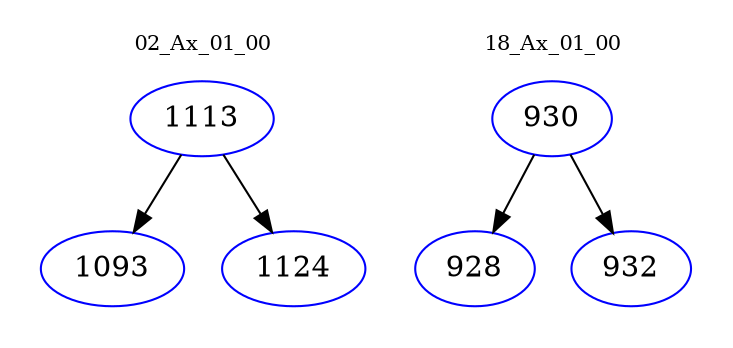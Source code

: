 digraph{
subgraph cluster_0 {
color = white
label = "02_Ax_01_00";
fontsize=10;
T0_1113 [label="1113", color="blue"]
T0_1113 -> T0_1093 [color="black"]
T0_1093 [label="1093", color="blue"]
T0_1113 -> T0_1124 [color="black"]
T0_1124 [label="1124", color="blue"]
}
subgraph cluster_1 {
color = white
label = "18_Ax_01_00";
fontsize=10;
T1_930 [label="930", color="blue"]
T1_930 -> T1_928 [color="black"]
T1_928 [label="928", color="blue"]
T1_930 -> T1_932 [color="black"]
T1_932 [label="932", color="blue"]
}
}
